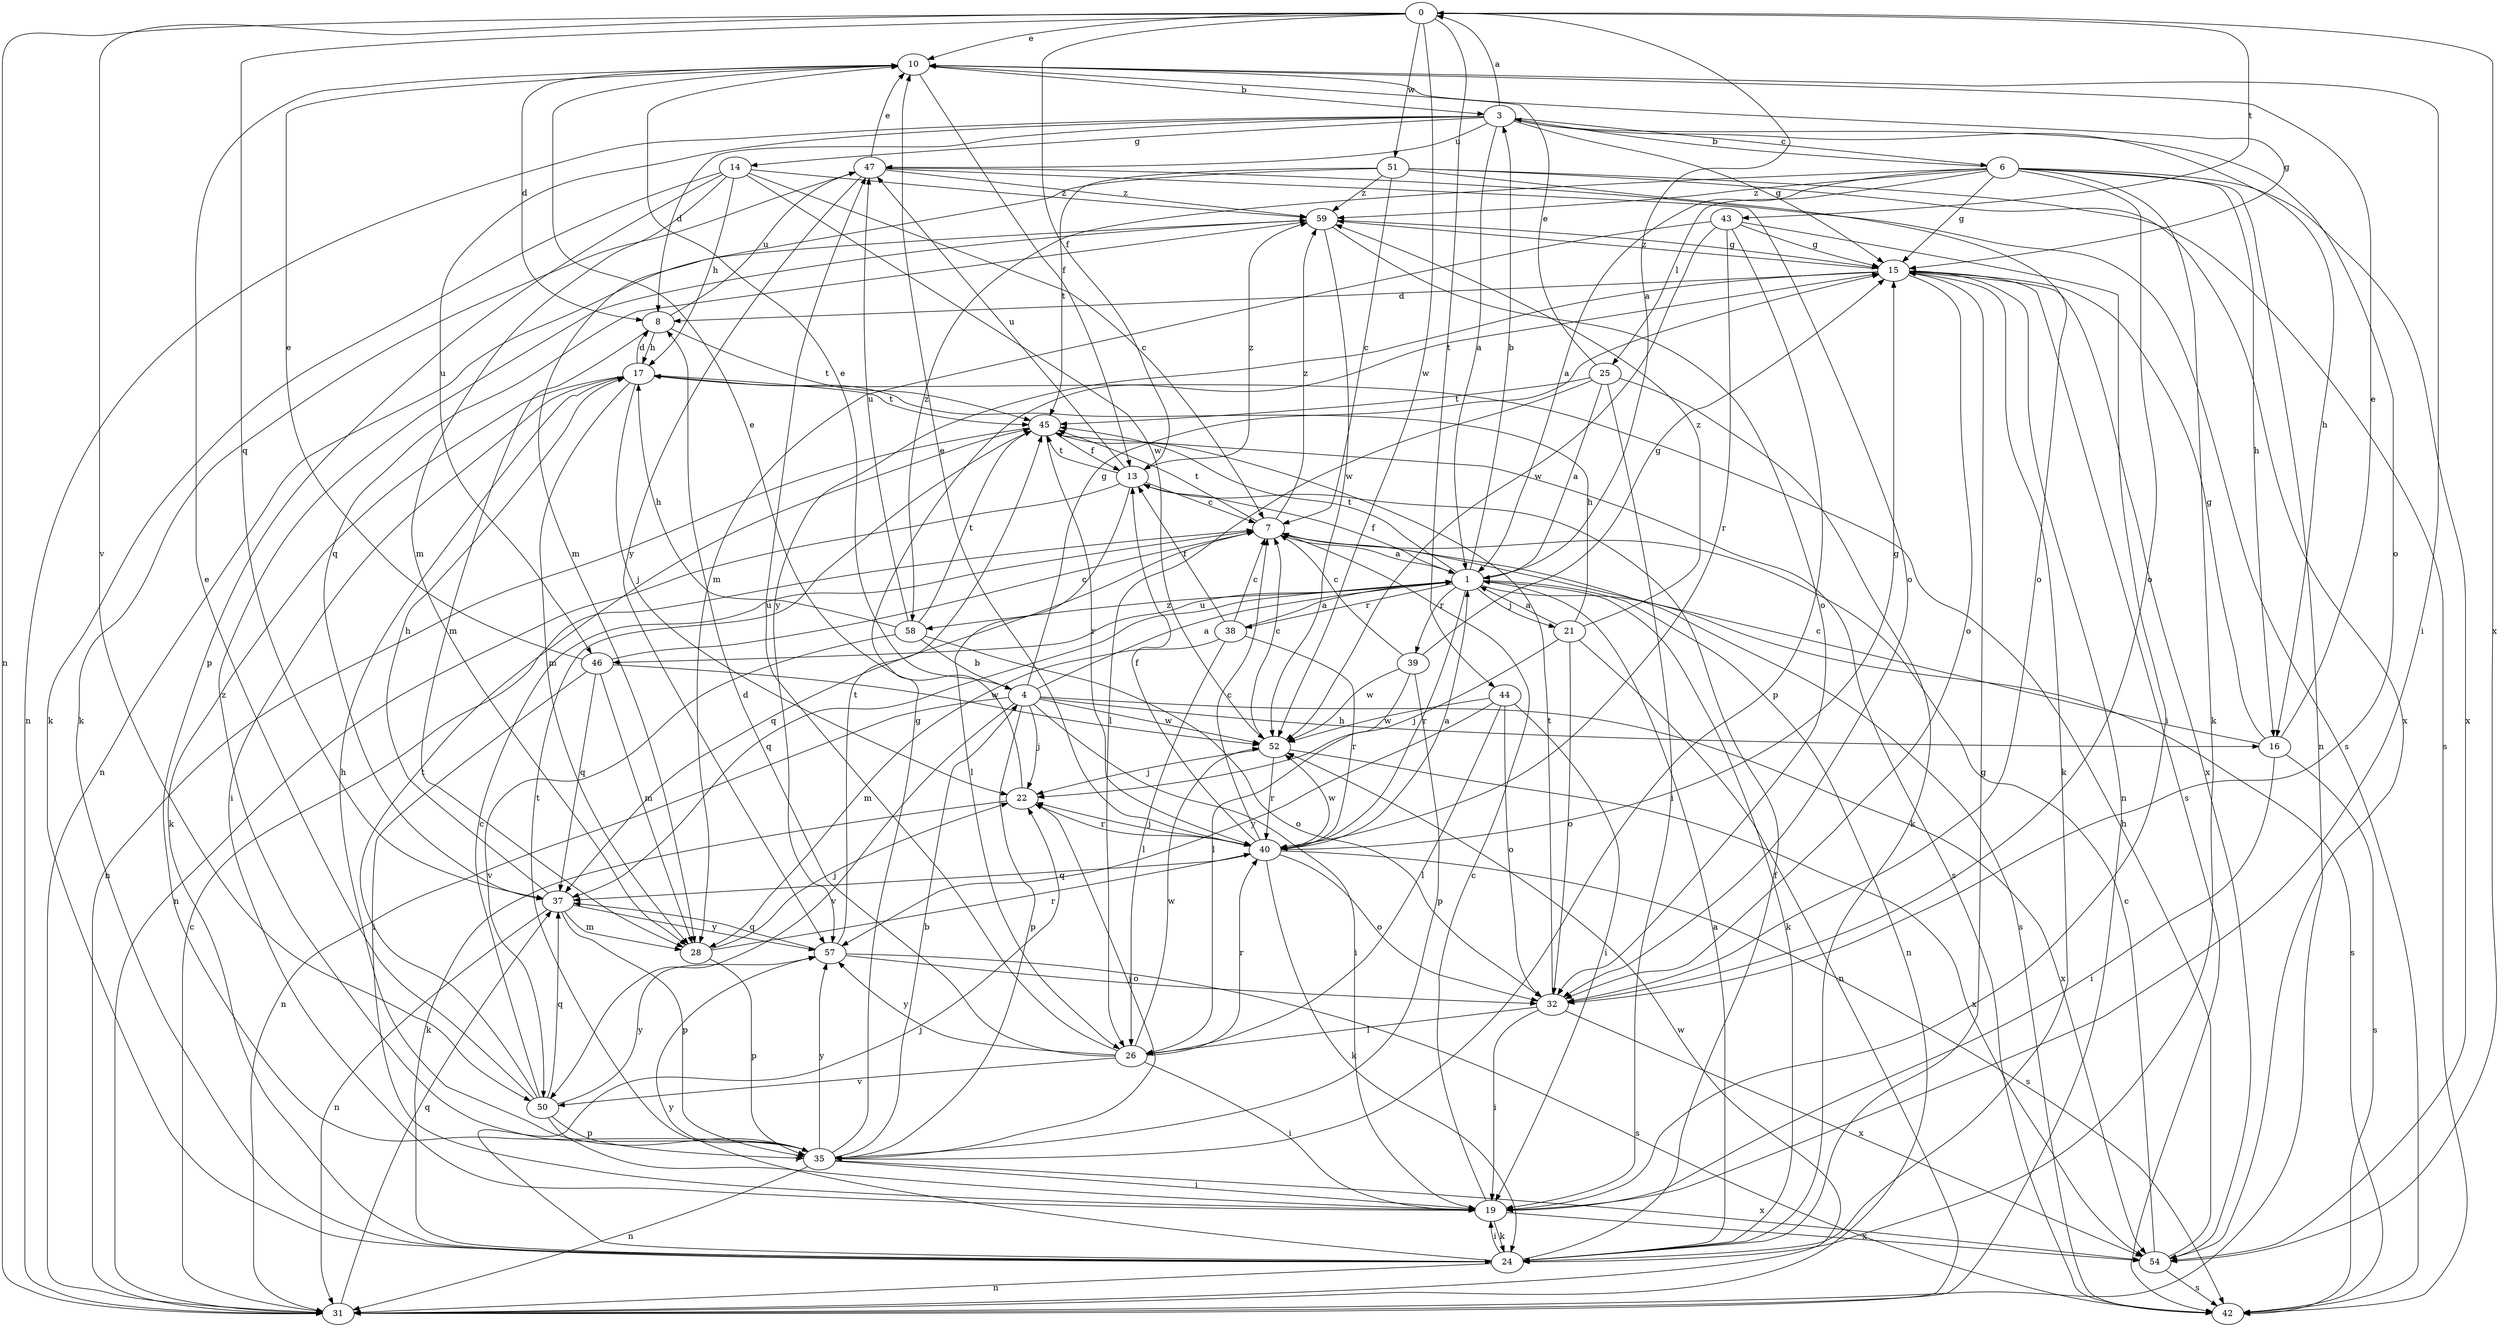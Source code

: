 strict digraph  {
0;
1;
3;
4;
6;
7;
8;
10;
13;
14;
15;
16;
17;
19;
21;
22;
24;
25;
26;
28;
31;
32;
35;
37;
38;
39;
40;
42;
43;
44;
45;
46;
47;
50;
51;
52;
54;
57;
58;
59;
0 -> 10  [label=e];
0 -> 13  [label=f];
0 -> 31  [label=n];
0 -> 37  [label=q];
0 -> 43  [label=t];
0 -> 44  [label=t];
0 -> 50  [label=v];
0 -> 51  [label=w];
0 -> 52  [label=w];
0 -> 54  [label=x];
1 -> 0  [label=a];
1 -> 3  [label=b];
1 -> 13  [label=f];
1 -> 21  [label=j];
1 -> 24  [label=k];
1 -> 31  [label=n];
1 -> 37  [label=q];
1 -> 38  [label=r];
1 -> 39  [label=r];
1 -> 40  [label=r];
1 -> 42  [label=s];
1 -> 45  [label=t];
1 -> 46  [label=u];
1 -> 58  [label=z];
3 -> 0  [label=a];
3 -> 1  [label=a];
3 -> 6  [label=c];
3 -> 8  [label=d];
3 -> 14  [label=g];
3 -> 15  [label=g];
3 -> 16  [label=h];
3 -> 31  [label=n];
3 -> 32  [label=o];
3 -> 46  [label=u];
3 -> 47  [label=u];
4 -> 1  [label=a];
4 -> 10  [label=e];
4 -> 15  [label=g];
4 -> 16  [label=h];
4 -> 19  [label=i];
4 -> 22  [label=j];
4 -> 31  [label=n];
4 -> 35  [label=p];
4 -> 50  [label=v];
4 -> 52  [label=w];
4 -> 54  [label=x];
6 -> 1  [label=a];
6 -> 3  [label=b];
6 -> 15  [label=g];
6 -> 16  [label=h];
6 -> 24  [label=k];
6 -> 25  [label=l];
6 -> 31  [label=n];
6 -> 32  [label=o];
6 -> 54  [label=x];
6 -> 58  [label=z];
6 -> 59  [label=z];
7 -> 1  [label=a];
7 -> 37  [label=q];
7 -> 42  [label=s];
7 -> 45  [label=t];
7 -> 59  [label=z];
8 -> 17  [label=h];
8 -> 28  [label=m];
8 -> 45  [label=t];
8 -> 47  [label=u];
10 -> 3  [label=b];
10 -> 8  [label=d];
10 -> 13  [label=f];
10 -> 15  [label=g];
10 -> 19  [label=i];
13 -> 7  [label=c];
13 -> 26  [label=l];
13 -> 31  [label=n];
13 -> 45  [label=t];
13 -> 47  [label=u];
13 -> 59  [label=z];
14 -> 7  [label=c];
14 -> 17  [label=h];
14 -> 24  [label=k];
14 -> 28  [label=m];
14 -> 35  [label=p];
14 -> 52  [label=w];
14 -> 59  [label=z];
15 -> 8  [label=d];
15 -> 24  [label=k];
15 -> 31  [label=n];
15 -> 32  [label=o];
15 -> 42  [label=s];
15 -> 54  [label=x];
15 -> 57  [label=y];
15 -> 59  [label=z];
16 -> 7  [label=c];
16 -> 10  [label=e];
16 -> 15  [label=g];
16 -> 19  [label=i];
16 -> 42  [label=s];
17 -> 8  [label=d];
17 -> 19  [label=i];
17 -> 22  [label=j];
17 -> 24  [label=k];
17 -> 28  [label=m];
17 -> 45  [label=t];
19 -> 7  [label=c];
19 -> 24  [label=k];
19 -> 54  [label=x];
21 -> 1  [label=a];
21 -> 17  [label=h];
21 -> 22  [label=j];
21 -> 31  [label=n];
21 -> 32  [label=o];
21 -> 59  [label=z];
22 -> 10  [label=e];
22 -> 24  [label=k];
22 -> 40  [label=r];
24 -> 1  [label=a];
24 -> 13  [label=f];
24 -> 15  [label=g];
24 -> 19  [label=i];
24 -> 22  [label=j];
24 -> 31  [label=n];
24 -> 57  [label=y];
25 -> 1  [label=a];
25 -> 10  [label=e];
25 -> 19  [label=i];
25 -> 24  [label=k];
25 -> 26  [label=l];
25 -> 45  [label=t];
26 -> 8  [label=d];
26 -> 19  [label=i];
26 -> 40  [label=r];
26 -> 47  [label=u];
26 -> 50  [label=v];
26 -> 52  [label=w];
26 -> 57  [label=y];
28 -> 22  [label=j];
28 -> 35  [label=p];
28 -> 40  [label=r];
31 -> 7  [label=c];
31 -> 37  [label=q];
31 -> 52  [label=w];
32 -> 19  [label=i];
32 -> 26  [label=l];
32 -> 45  [label=t];
32 -> 54  [label=x];
35 -> 4  [label=b];
35 -> 15  [label=g];
35 -> 17  [label=h];
35 -> 19  [label=i];
35 -> 22  [label=j];
35 -> 31  [label=n];
35 -> 45  [label=t];
35 -> 54  [label=x];
35 -> 57  [label=y];
35 -> 59  [label=z];
37 -> 17  [label=h];
37 -> 28  [label=m];
37 -> 31  [label=n];
37 -> 35  [label=p];
37 -> 57  [label=y];
38 -> 1  [label=a];
38 -> 7  [label=c];
38 -> 13  [label=f];
38 -> 26  [label=l];
38 -> 28  [label=m];
38 -> 40  [label=r];
39 -> 7  [label=c];
39 -> 15  [label=g];
39 -> 26  [label=l];
39 -> 35  [label=p];
39 -> 52  [label=w];
40 -> 1  [label=a];
40 -> 7  [label=c];
40 -> 10  [label=e];
40 -> 13  [label=f];
40 -> 15  [label=g];
40 -> 22  [label=j];
40 -> 24  [label=k];
40 -> 32  [label=o];
40 -> 37  [label=q];
40 -> 42  [label=s];
40 -> 52  [label=w];
43 -> 15  [label=g];
43 -> 19  [label=i];
43 -> 28  [label=m];
43 -> 35  [label=p];
43 -> 40  [label=r];
43 -> 52  [label=w];
44 -> 19  [label=i];
44 -> 26  [label=l];
44 -> 32  [label=o];
44 -> 52  [label=w];
44 -> 57  [label=y];
45 -> 13  [label=f];
45 -> 31  [label=n];
45 -> 40  [label=r];
45 -> 42  [label=s];
46 -> 7  [label=c];
46 -> 10  [label=e];
46 -> 19  [label=i];
46 -> 28  [label=m];
46 -> 37  [label=q];
46 -> 52  [label=w];
47 -> 10  [label=e];
47 -> 24  [label=k];
47 -> 32  [label=o];
47 -> 42  [label=s];
47 -> 57  [label=y];
47 -> 59  [label=z];
50 -> 7  [label=c];
50 -> 10  [label=e];
50 -> 19  [label=i];
50 -> 35  [label=p];
50 -> 37  [label=q];
50 -> 45  [label=t];
50 -> 57  [label=y];
51 -> 7  [label=c];
51 -> 28  [label=m];
51 -> 32  [label=o];
51 -> 42  [label=s];
51 -> 45  [label=t];
51 -> 54  [label=x];
51 -> 59  [label=z];
52 -> 7  [label=c];
52 -> 22  [label=j];
52 -> 40  [label=r];
52 -> 54  [label=x];
54 -> 7  [label=c];
54 -> 17  [label=h];
54 -> 42  [label=s];
57 -> 32  [label=o];
57 -> 37  [label=q];
57 -> 42  [label=s];
57 -> 45  [label=t];
58 -> 4  [label=b];
58 -> 17  [label=h];
58 -> 32  [label=o];
58 -> 45  [label=t];
58 -> 47  [label=u];
58 -> 50  [label=v];
59 -> 15  [label=g];
59 -> 31  [label=n];
59 -> 32  [label=o];
59 -> 37  [label=q];
59 -> 52  [label=w];
}
